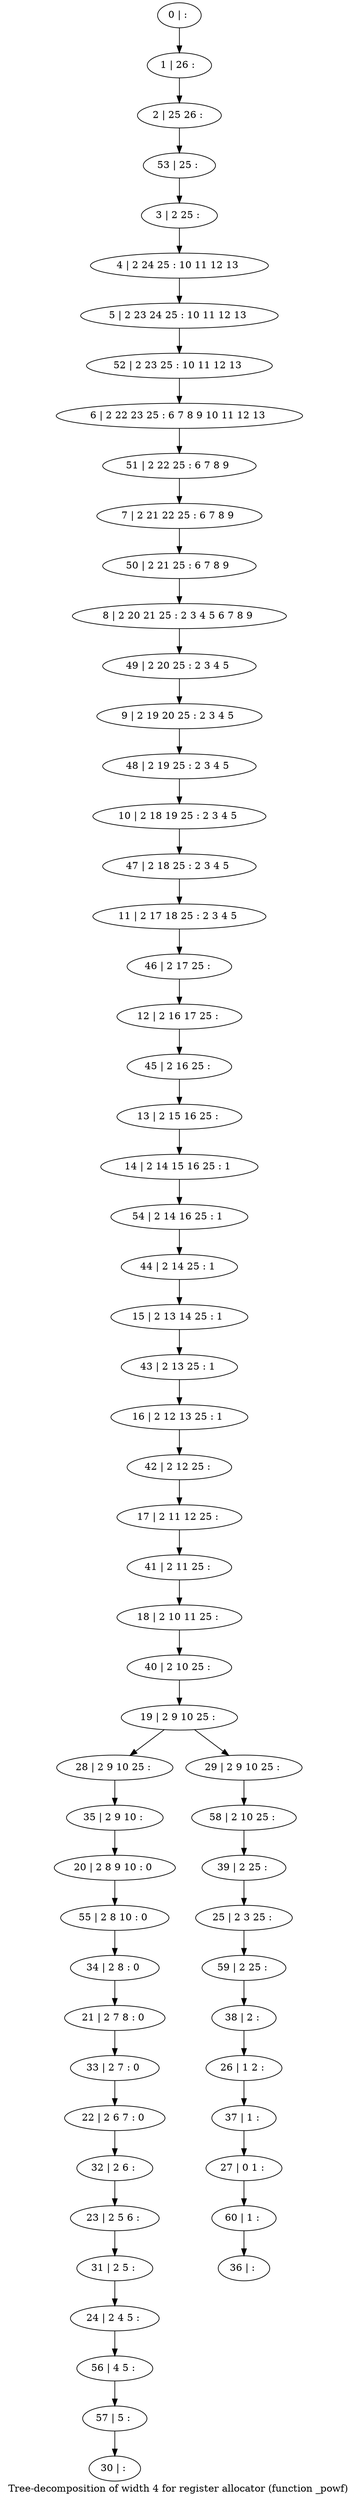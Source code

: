 digraph G {
graph [label="Tree-decomposition of width 4 for register allocator (function _powf)"]
0[label="0 | : "];
1[label="1 | 26 : "];
2[label="2 | 25 26 : "];
3[label="3 | 2 25 : "];
4[label="4 | 2 24 25 : 10 11 12 13 "];
5[label="5 | 2 23 24 25 : 10 11 12 13 "];
6[label="6 | 2 22 23 25 : 6 7 8 9 10 11 12 13 "];
7[label="7 | 2 21 22 25 : 6 7 8 9 "];
8[label="8 | 2 20 21 25 : 2 3 4 5 6 7 8 9 "];
9[label="9 | 2 19 20 25 : 2 3 4 5 "];
10[label="10 | 2 18 19 25 : 2 3 4 5 "];
11[label="11 | 2 17 18 25 : 2 3 4 5 "];
12[label="12 | 2 16 17 25 : "];
13[label="13 | 2 15 16 25 : "];
14[label="14 | 2 14 15 16 25 : 1 "];
15[label="15 | 2 13 14 25 : 1 "];
16[label="16 | 2 12 13 25 : 1 "];
17[label="17 | 2 11 12 25 : "];
18[label="18 | 2 10 11 25 : "];
19[label="19 | 2 9 10 25 : "];
20[label="20 | 2 8 9 10 : 0 "];
21[label="21 | 2 7 8 : 0 "];
22[label="22 | 2 6 7 : 0 "];
23[label="23 | 2 5 6 : "];
24[label="24 | 2 4 5 : "];
25[label="25 | 2 3 25 : "];
26[label="26 | 1 2 : "];
27[label="27 | 0 1 : "];
28[label="28 | 2 9 10 25 : "];
29[label="29 | 2 9 10 25 : "];
30[label="30 | : "];
31[label="31 | 2 5 : "];
32[label="32 | 2 6 : "];
33[label="33 | 2 7 : 0 "];
34[label="34 | 2 8 : 0 "];
35[label="35 | 2 9 10 : "];
36[label="36 | : "];
37[label="37 | 1 : "];
38[label="38 | 2 : "];
39[label="39 | 2 25 : "];
40[label="40 | 2 10 25 : "];
41[label="41 | 2 11 25 : "];
42[label="42 | 2 12 25 : "];
43[label="43 | 2 13 25 : 1 "];
44[label="44 | 2 14 25 : 1 "];
45[label="45 | 2 16 25 : "];
46[label="46 | 2 17 25 : "];
47[label="47 | 2 18 25 : 2 3 4 5 "];
48[label="48 | 2 19 25 : 2 3 4 5 "];
49[label="49 | 2 20 25 : 2 3 4 5 "];
50[label="50 | 2 21 25 : 6 7 8 9 "];
51[label="51 | 2 22 25 : 6 7 8 9 "];
52[label="52 | 2 23 25 : 10 11 12 13 "];
53[label="53 | 25 : "];
54[label="54 | 2 14 16 25 : 1 "];
55[label="55 | 2 8 10 : 0 "];
56[label="56 | 4 5 : "];
57[label="57 | 5 : "];
58[label="58 | 2 10 25 : "];
59[label="59 | 2 25 : "];
60[label="60 | 1 : "];
0->1 ;
1->2 ;
3->4 ;
4->5 ;
13->14 ;
19->28 ;
19->29 ;
31->24 ;
23->31 ;
32->23 ;
22->32 ;
33->22 ;
21->33 ;
34->21 ;
35->20 ;
28->35 ;
37->27 ;
26->37 ;
38->26 ;
39->25 ;
40->19 ;
18->40 ;
41->18 ;
17->41 ;
42->17 ;
16->42 ;
43->16 ;
15->43 ;
44->15 ;
45->13 ;
12->45 ;
46->12 ;
11->46 ;
47->11 ;
10->47 ;
48->10 ;
9->48 ;
49->9 ;
8->49 ;
50->8 ;
7->50 ;
51->7 ;
6->51 ;
52->6 ;
5->52 ;
53->3 ;
2->53 ;
54->44 ;
14->54 ;
55->34 ;
20->55 ;
24->56 ;
57->30 ;
56->57 ;
58->39 ;
29->58 ;
59->38 ;
25->59 ;
60->36 ;
27->60 ;
}
